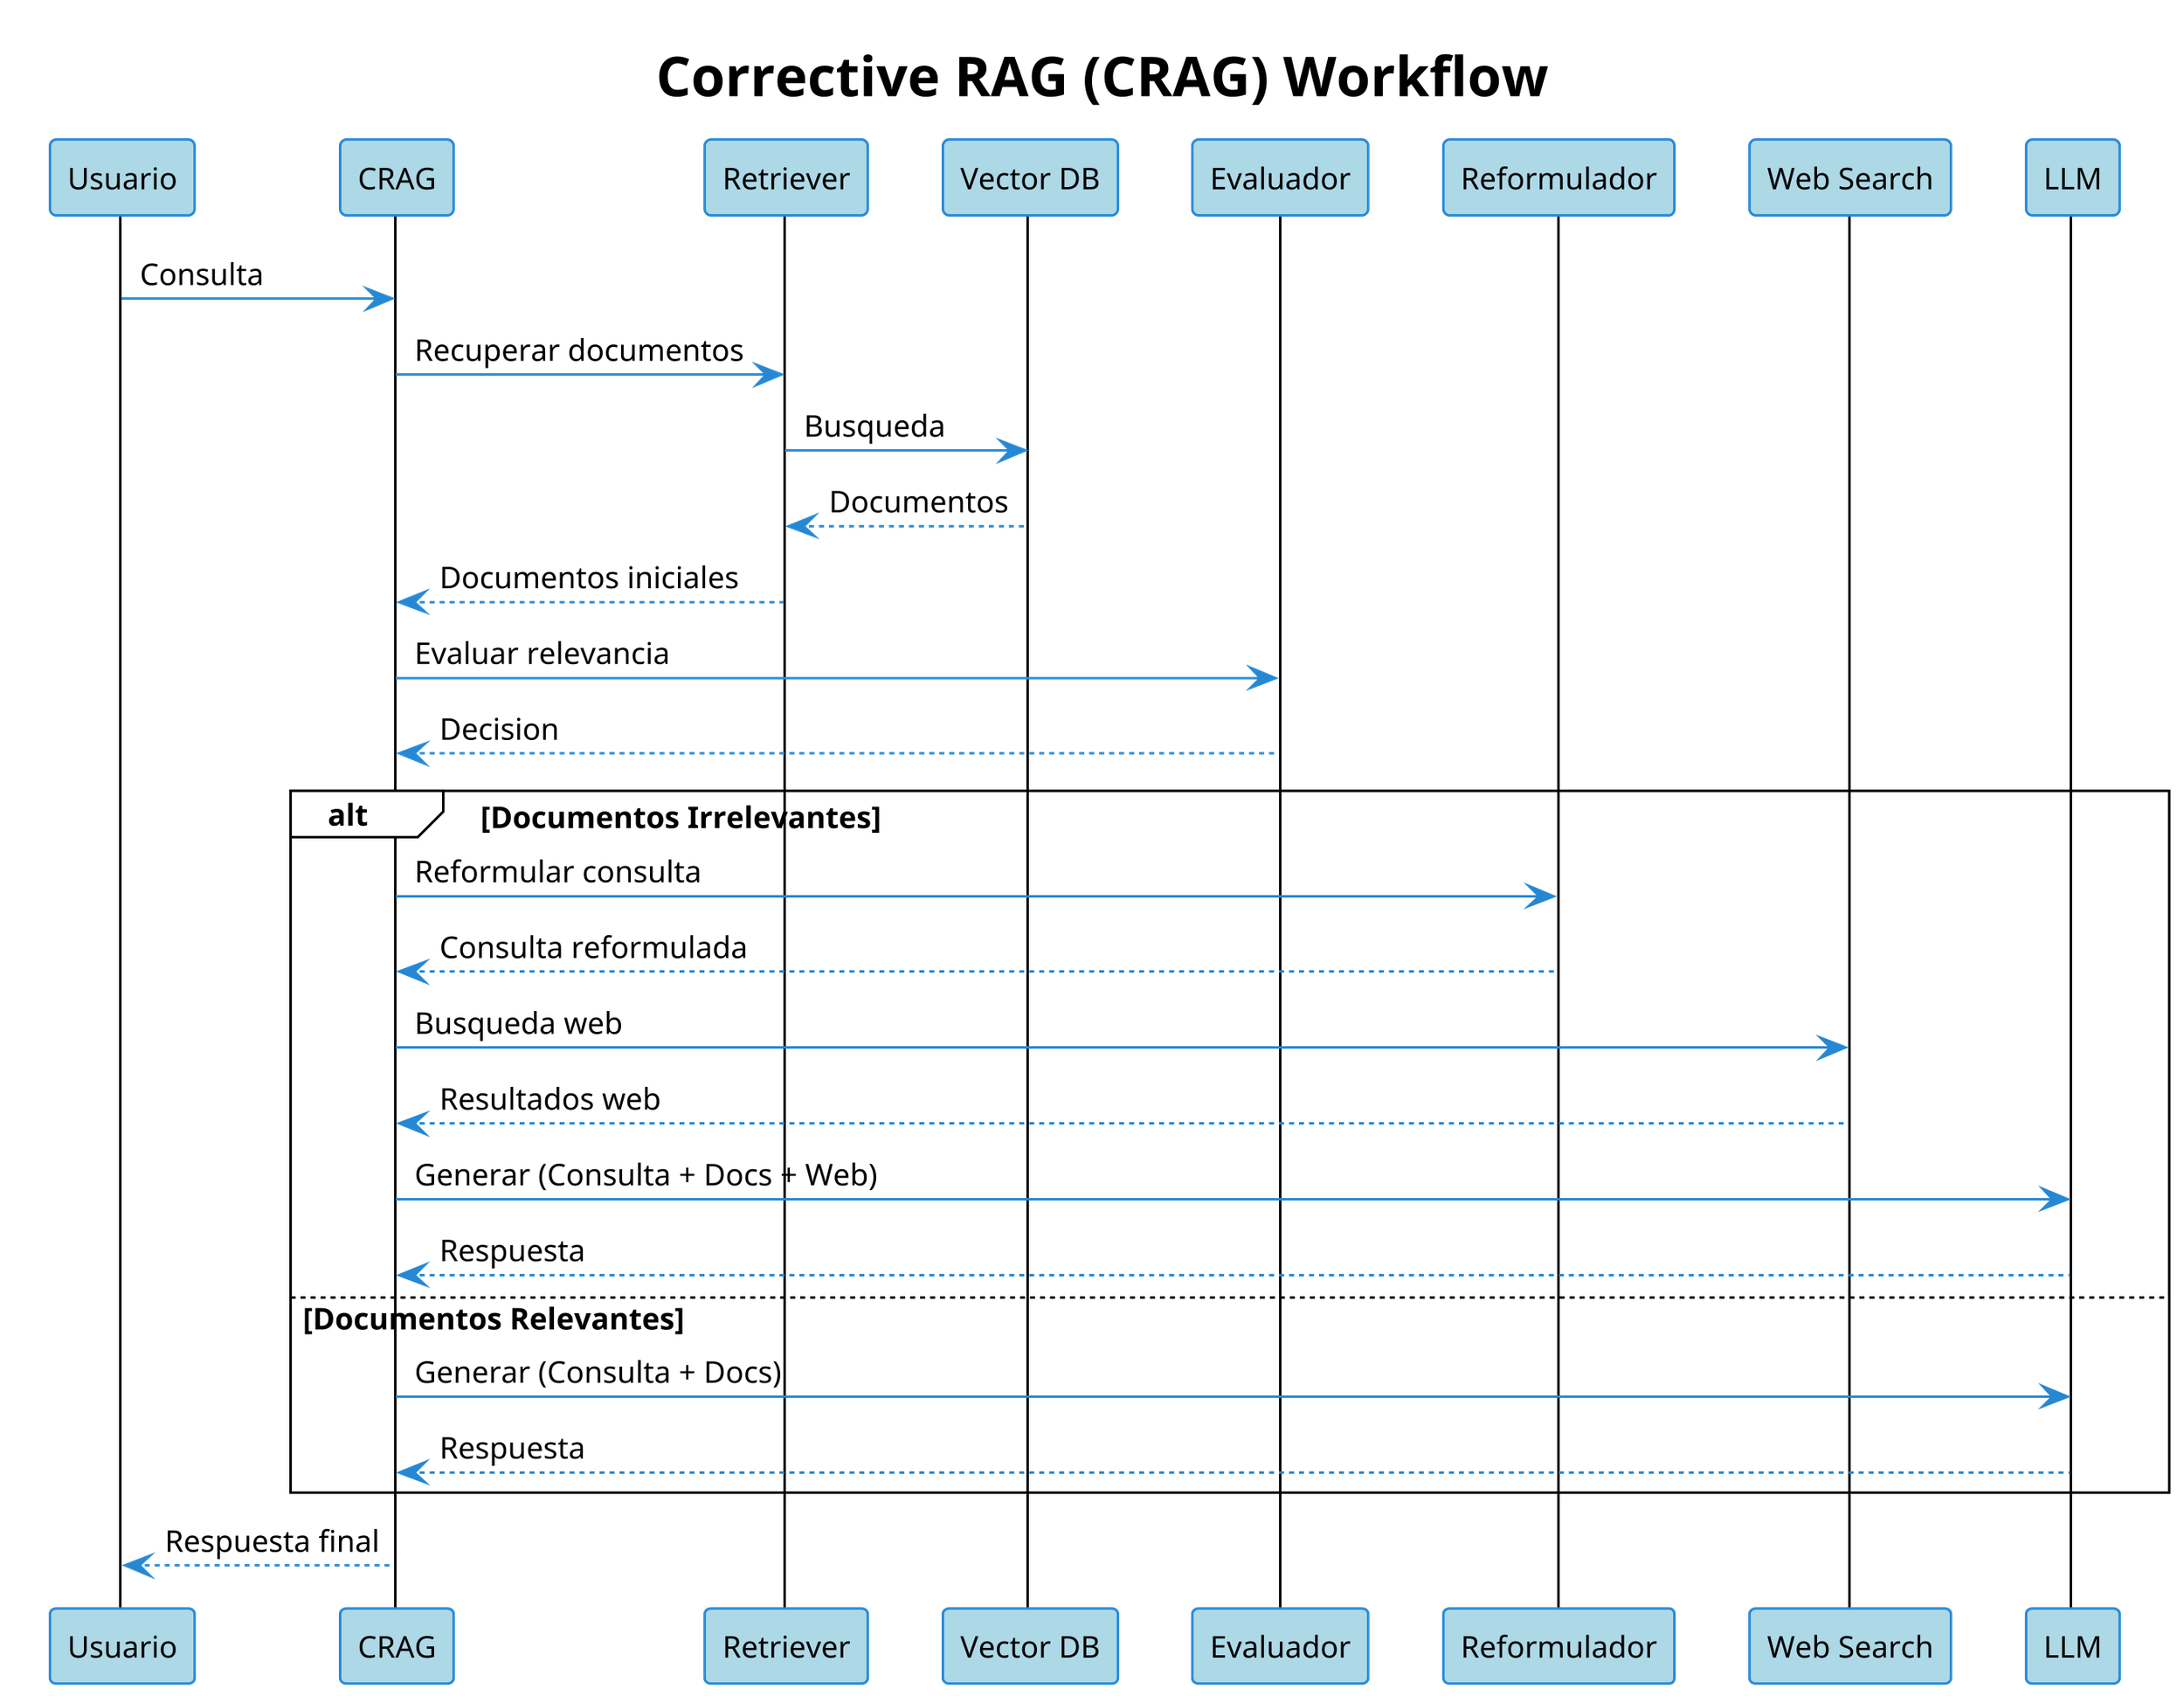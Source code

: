@startuml "Workflow de Corrective RAG (CRAG)"
' Mejora la legibilidad y la calidad de la imagen para documentos.
!theme plain
skinparam {
    dpi 300
    shadowing false
    backgroundColor transparent
    defaultFontName "Arial"
    defaultFontSize 12

    sequence {
        participantBorderColor #2688d4
        participantBackgroundColor #add8e6
        actorBorderColor #2688d4
        actorBackgroundColor #ffdead
    }

    arrow {
        color #2688d4
    }
}

title Corrective RAG (CRAG) Workflow

participant "Usuario" as User
participant "CRAG" as System
participant "Retriever" as Ret
participant "Vector DB" as DB
participant "Evaluador" as Eval
participant "Reformulador" as Reform
participant "Web Search" as Web
participant "LLM" as Gen

User -> System: Consulta
System -> Ret: Recuperar documentos
Ret -> DB: Busqueda
DB --> Ret: Documentos
Ret --> System: Documentos iniciales

System -> Eval: Evaluar relevancia
Eval --> System: Decision

alt Documentos Irrelevantes
    System -> Reform: Reformular consulta
    Reform --> System: Consulta reformulada
    System -> Web: Busqueda web
    Web --> System: Resultados web
    System -> Gen: Generar (Consulta + Docs + Web)
    Gen --> System: Respuesta
else Documentos Relevantes
    System -> Gen: Generar (Consulta + Docs)
    Gen --> System: Respuesta
end

System --> User: Respuesta final

@enduml